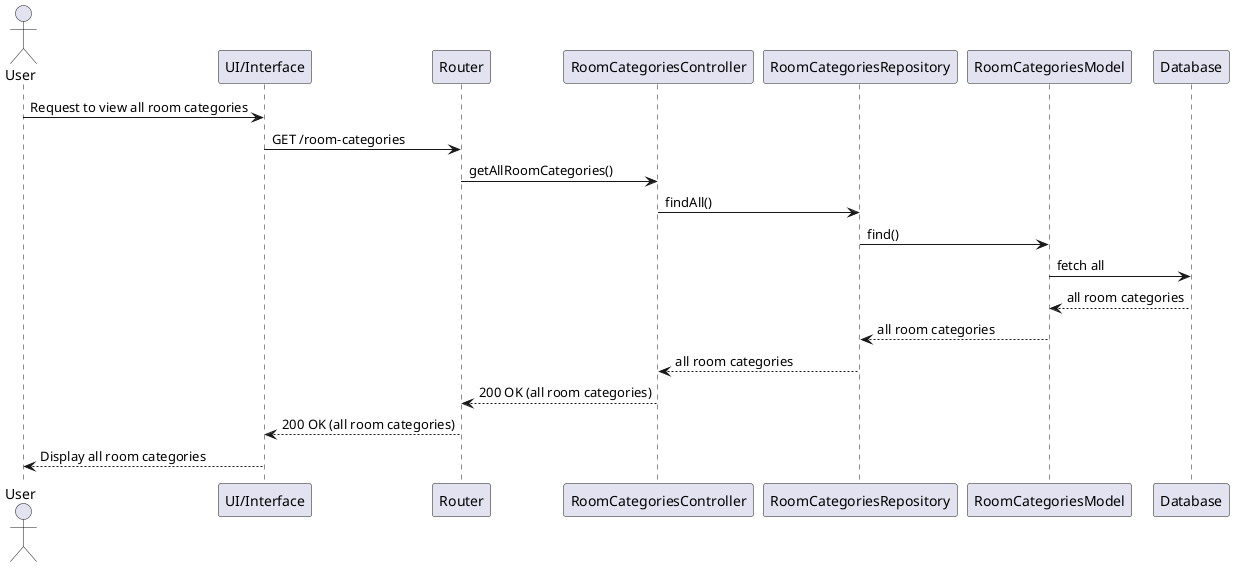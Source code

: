 @startuml
actor User
participant "UI/Interface" as UI
participant "Router" as Router
participant "RoomCategoriesController" as Controller
participant "RoomCategoriesRepository" as Repository
participant "RoomCategoriesModel" as Model
participant "Database" as DB

User -> UI: Request to view all room categories
UI -> Router: GET /room-categories
Router -> Controller: getAllRoomCategories()
Controller -> Repository: findAll()
Repository -> Model: find()
Model -> DB: fetch all
DB --> Model: all room categories
Model --> Repository: all room categories
Repository --> Controller: all room categories
Controller --> Router: 200 OK (all room categories)
Router --> UI: 200 OK (all room categories)
UI --> User: Display all room categories
@enduml

